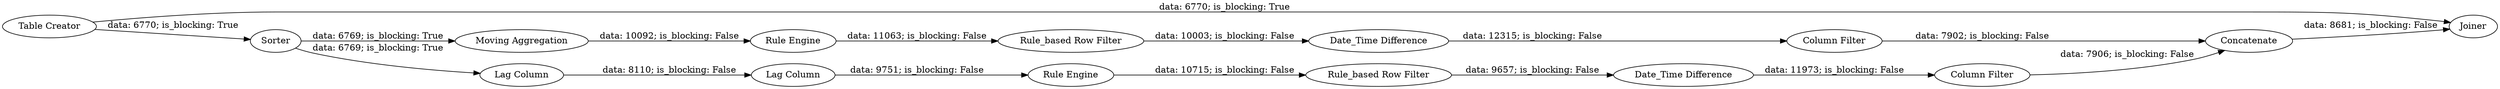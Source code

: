 digraph {
	"-5447890080127788275_3" [label="Lag Column"]
	"-5447890080127788275_4" [label="Rule Engine"]
	"-5447890080127788275_5" [label="Date_Time Difference"]
	"-5447890080127788275_6" [label="Rule_based Row Filter"]
	"-5447890080127788275_9" [label="Rule Engine"]
	"-5447890080127788275_11" [label="Date_Time Difference"]
	"-5447890080127788275_15" [label="Column Filter"]
	"-5447890080127788275_8" [label="Moving Aggregation"]
	"-5447890080127788275_12" [label=Joiner]
	"-5447890080127788275_2" [label="Lag Column"]
	"-5447890080127788275_1" [label="Table Creator"]
	"-5447890080127788275_10" [label="Rule_based Row Filter"]
	"-5447890080127788275_17" [label=Concatenate]
	"-5447890080127788275_7" [label=Sorter]
	"-5447890080127788275_16" [label="Column Filter"]
	"-5447890080127788275_10" -> "-5447890080127788275_11" [label="data: 10003; is_blocking: False"]
	"-5447890080127788275_9" -> "-5447890080127788275_10" [label="data: 11063; is_blocking: False"]
	"-5447890080127788275_1" -> "-5447890080127788275_12" [label="data: 6770; is_blocking: True"]
	"-5447890080127788275_7" -> "-5447890080127788275_2" [label="data: 6769; is_blocking: True"]
	"-5447890080127788275_17" -> "-5447890080127788275_12" [label="data: 8681; is_blocking: False"]
	"-5447890080127788275_1" -> "-5447890080127788275_7" [label="data: 6770; is_blocking: True"]
	"-5447890080127788275_15" -> "-5447890080127788275_17" [label="data: 7906; is_blocking: False"]
	"-5447890080127788275_16" -> "-5447890080127788275_17" [label="data: 7902; is_blocking: False"]
	"-5447890080127788275_7" -> "-5447890080127788275_8" [label="data: 6769; is_blocking: True"]
	"-5447890080127788275_5" -> "-5447890080127788275_15" [label="data: 11973; is_blocking: False"]
	"-5447890080127788275_3" -> "-5447890080127788275_4" [label="data: 9751; is_blocking: False"]
	"-5447890080127788275_11" -> "-5447890080127788275_16" [label="data: 12315; is_blocking: False"]
	"-5447890080127788275_6" -> "-5447890080127788275_5" [label="data: 9657; is_blocking: False"]
	"-5447890080127788275_4" -> "-5447890080127788275_6" [label="data: 10715; is_blocking: False"]
	"-5447890080127788275_2" -> "-5447890080127788275_3" [label="data: 8110; is_blocking: False"]
	"-5447890080127788275_8" -> "-5447890080127788275_9" [label="data: 10092; is_blocking: False"]
	rankdir=LR
}
